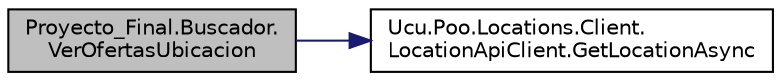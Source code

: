 digraph "Proyecto_Final.Buscador.VerOfertasUbicacion"
{
 // INTERACTIVE_SVG=YES
 // LATEX_PDF_SIZE
  edge [fontname="Helvetica",fontsize="10",labelfontname="Helvetica",labelfontsize="10"];
  node [fontname="Helvetica",fontsize="10",shape=record];
  rankdir="LR";
  Node1 [label="Proyecto_Final.Buscador.\lVerOfertasUbicacion",height=0.2,width=0.4,color="black", fillcolor="grey75", style="filled", fontcolor="black",tooltip="/// En base a la ubicación del Emprendedor, retorna una lista con todas las ofertas que se encuentren..."];
  Node1 -> Node2 [color="midnightblue",fontsize="10",style="solid",fontname="Helvetica"];
  Node2 [label="Ucu.Poo.Locations.Client.\lLocationApiClient.GetLocationAsync",height=0.2,width=0.4,color="black", fillcolor="white", style="filled",URL="$classUcu_1_1Poo_1_1Locations_1_1Client_1_1LocationApiClient.html#a775052647014829c8b09dd91b0ff2762",tooltip="Obtiene las coordenadas de una dirección."];
}

